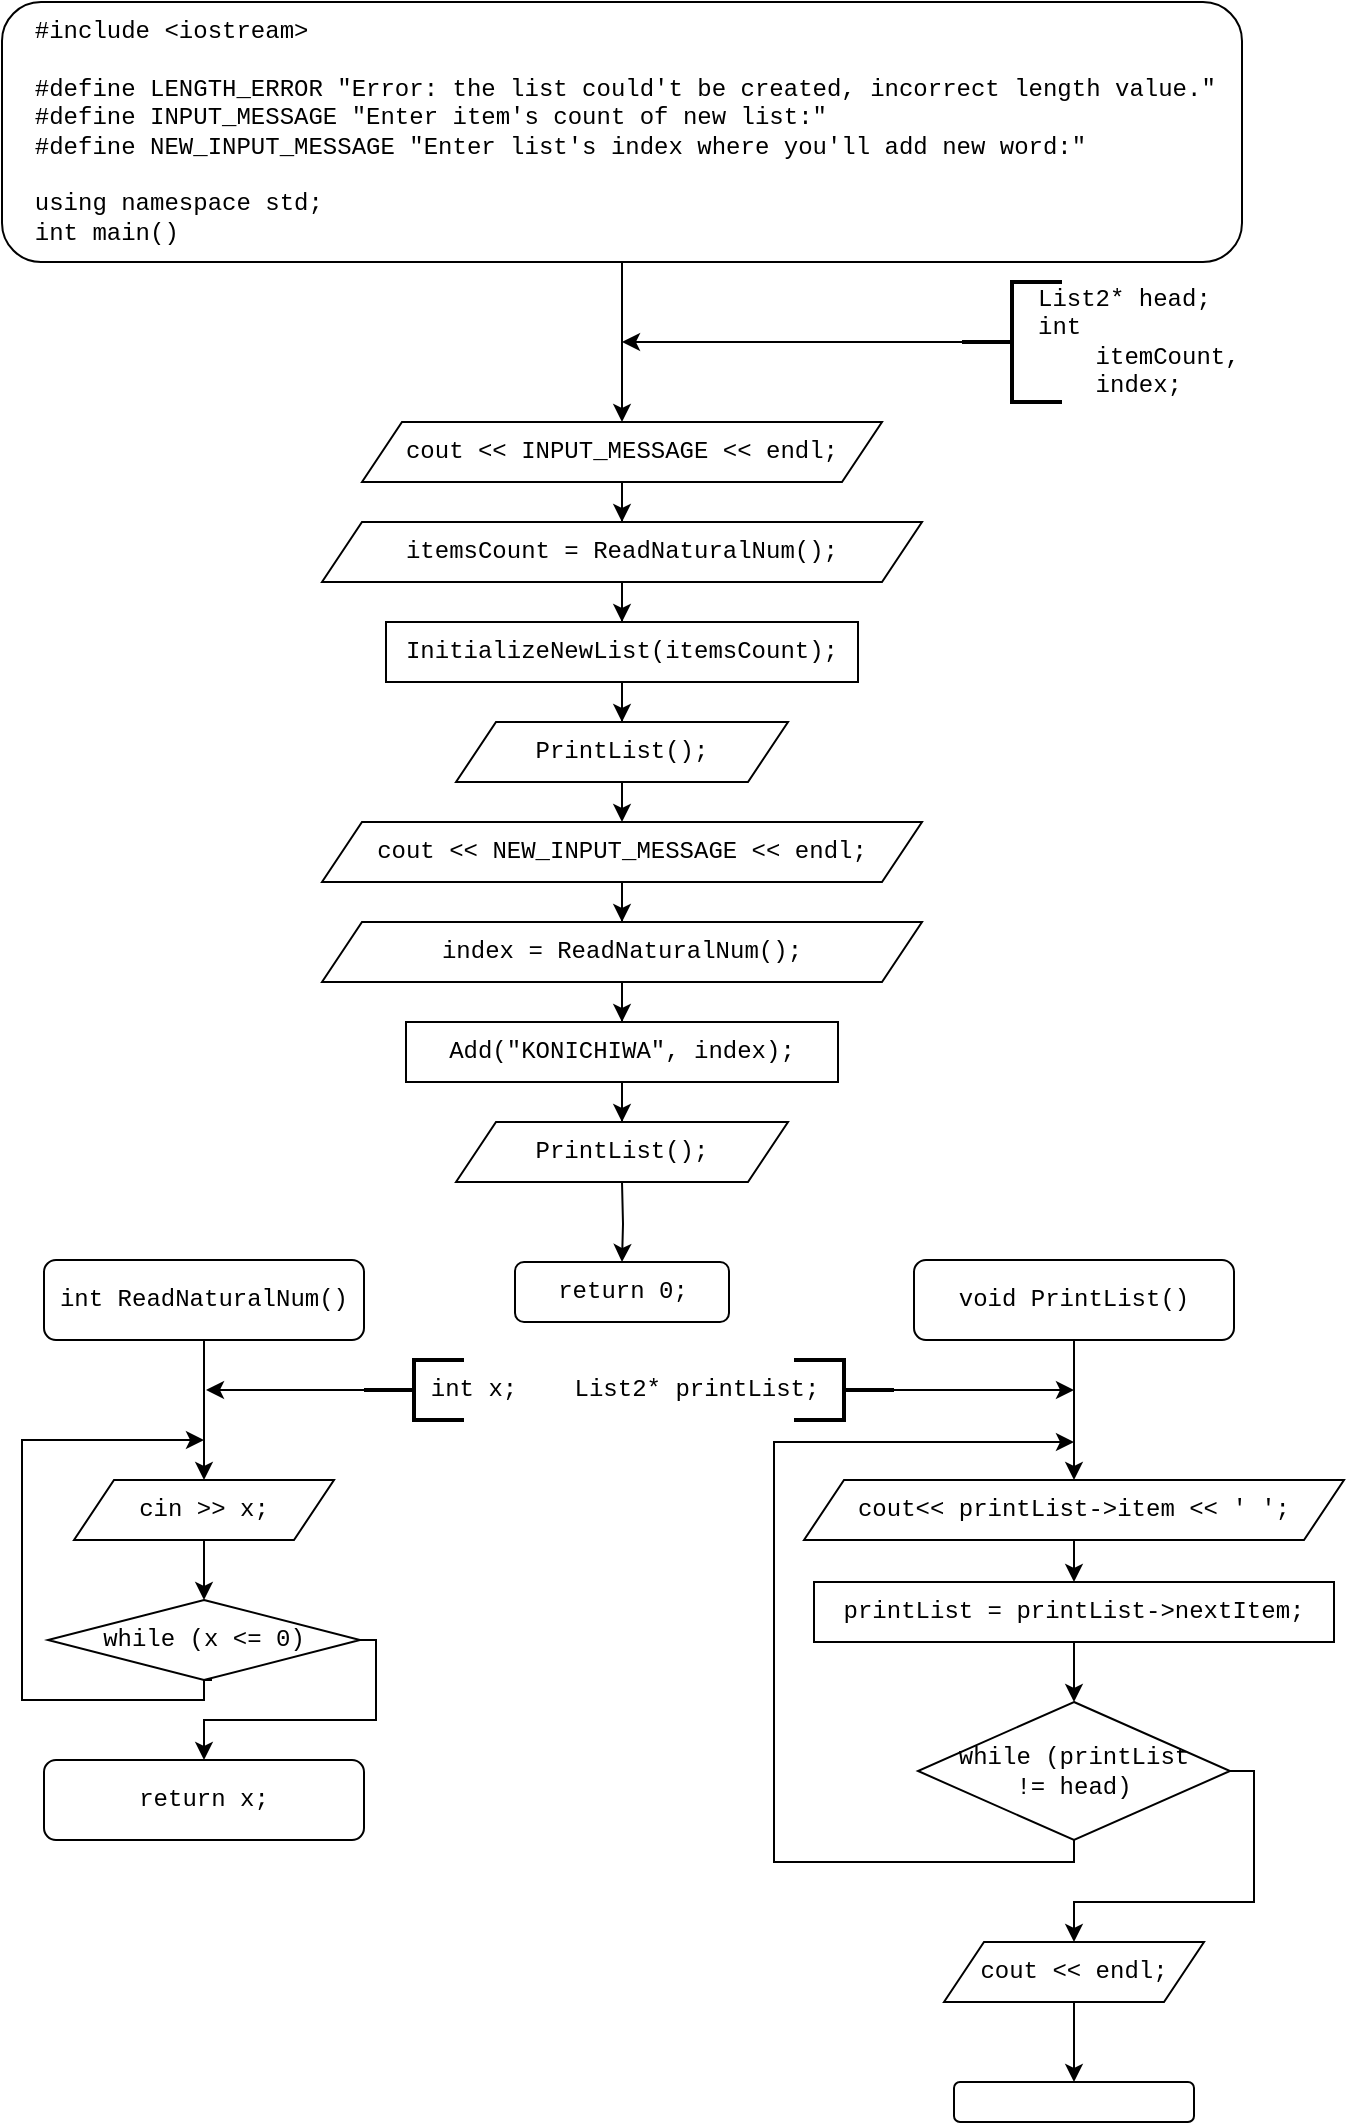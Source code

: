 <mxfile version="14.1.8" type="device"><diagram id="QZJMC3K8kHNSOM6rKs1H" name="Страница 1"><mxGraphModel dx="1086" dy="816" grid="1" gridSize="10" guides="1" tooltips="1" connect="1" arrows="1" fold="1" page="1" pageScale="1" pageWidth="827" pageHeight="1169" math="0" shadow="0"><root><mxCell id="0"/><mxCell id="1" parent="0"/><mxCell id="QyU6HVvW8wPpX8UchW4U-1" style="edgeStyle=orthogonalEdgeStyle;rounded=0;orthogonalLoop=1;jettySize=auto;html=1;entryX=0.5;entryY=0;entryDx=0;entryDy=0;fontFamily=Courier New;" edge="1" parent="1" source="QyU6HVvW8wPpX8UchW4U-2" target="QyU6HVvW8wPpX8UchW4U-4"><mxGeometry relative="1" as="geometry"/></mxCell><mxCell id="QyU6HVvW8wPpX8UchW4U-2" value="&lt;div&gt;&amp;nbsp; #include &amp;lt;iostream&amp;gt;&lt;/div&gt;&lt;div&gt;&amp;nbsp;&amp;nbsp;&lt;/div&gt;&lt;div&gt;&amp;nbsp; #define LENGTH_ERROR &quot;Error: the list could't be created, incorrect length value.&quot;&lt;/div&gt;&lt;div&gt;&amp;nbsp; #define INPUT_MESSAGE &quot;Enter item's count of new list:&quot;&lt;/div&gt;&lt;div&gt;&amp;nbsp;&amp;nbsp;#define NEW_INPUT_MESSAGE &quot;Enter list's index where you'll add new word:&quot;&lt;/div&gt;&lt;div&gt;&amp;nbsp;&amp;nbsp;&lt;/div&gt;&lt;div&gt;&amp;nbsp; using namespace std;&lt;/div&gt;&lt;div&gt;&amp;nbsp; int main()&lt;/div&gt;" style="rounded=1;whiteSpace=wrap;html=1;fontFamily=Courier New;align=left;" vertex="1" parent="1"><mxGeometry x="104" y="30" width="620" height="130" as="geometry"/></mxCell><mxCell id="QyU6HVvW8wPpX8UchW4U-3" style="edgeStyle=orthogonalEdgeStyle;rounded=0;orthogonalLoop=1;jettySize=auto;html=1;entryX=0.5;entryY=0;entryDx=0;entryDy=0;fontFamily=Courier New;" edge="1" parent="1" source="QyU6HVvW8wPpX8UchW4U-4" target="QyU6HVvW8wPpX8UchW4U-6"><mxGeometry relative="1" as="geometry"/></mxCell><mxCell id="QyU6HVvW8wPpX8UchW4U-4" value="cout &amp;lt;&amp;lt; INPUT_MESSAGE &amp;lt;&amp;lt; endl;" style="shape=parallelogram;perimeter=parallelogramPerimeter;whiteSpace=wrap;html=1;fixedSize=1;fontFamily=Courier New;align=center;" vertex="1" parent="1"><mxGeometry x="284" y="240" width="260" height="30" as="geometry"/></mxCell><mxCell id="QyU6HVvW8wPpX8UchW4U-5" style="edgeStyle=orthogonalEdgeStyle;rounded=0;orthogonalLoop=1;jettySize=auto;html=1;entryX=0.5;entryY=0;entryDx=0;entryDy=0;fontFamily=Courier New;" edge="1" parent="1" source="QyU6HVvW8wPpX8UchW4U-6" target="QyU6HVvW8wPpX8UchW4U-8"><mxGeometry relative="1" as="geometry"/></mxCell><mxCell id="QyU6HVvW8wPpX8UchW4U-6" value="itemsCount = ReadNaturalNum();" style="shape=parallelogram;perimeter=parallelogramPerimeter;whiteSpace=wrap;html=1;fixedSize=1;fontFamily=Courier New;align=center;" vertex="1" parent="1"><mxGeometry x="264" y="290" width="300" height="30" as="geometry"/></mxCell><mxCell id="QyU6HVvW8wPpX8UchW4U-7" style="edgeStyle=orthogonalEdgeStyle;rounded=0;orthogonalLoop=1;jettySize=auto;html=1;entryX=0.5;entryY=0;entryDx=0;entryDy=0;fontFamily=Courier New;" edge="1" parent="1" source="QyU6HVvW8wPpX8UchW4U-8" target="QyU6HVvW8wPpX8UchW4U-10"><mxGeometry relative="1" as="geometry"/></mxCell><mxCell id="QyU6HVvW8wPpX8UchW4U-8" value="InitializeNewList(itemsCount);" style="rounded=0;whiteSpace=wrap;html=1;fontFamily=Courier New;align=center;" vertex="1" parent="1"><mxGeometry x="296" y="340" width="236" height="30" as="geometry"/></mxCell><mxCell id="QyU6HVvW8wPpX8UchW4U-9" style="edgeStyle=orthogonalEdgeStyle;rounded=0;orthogonalLoop=1;jettySize=auto;html=1;fontFamily=Courier New;" edge="1" parent="1" source="QyU6HVvW8wPpX8UchW4U-10"><mxGeometry relative="1" as="geometry"><mxPoint x="414" y="440" as="targetPoint"/></mxGeometry></mxCell><mxCell id="QyU6HVvW8wPpX8UchW4U-10" value="PrintList();" style="shape=parallelogram;perimeter=parallelogramPerimeter;whiteSpace=wrap;html=1;fixedSize=1;fontFamily=Courier New;align=center;" vertex="1" parent="1"><mxGeometry x="331" y="390" width="166" height="30" as="geometry"/></mxCell><mxCell id="QyU6HVvW8wPpX8UchW4U-18" style="edgeStyle=orthogonalEdgeStyle;rounded=0;orthogonalLoop=1;jettySize=auto;html=1;fontFamily=Courier New;" edge="1" parent="1" source="QyU6HVvW8wPpX8UchW4U-19"><mxGeometry relative="1" as="geometry"><mxPoint x="414" y="200" as="targetPoint"/></mxGeometry></mxCell><mxCell id="QyU6HVvW8wPpX8UchW4U-19" value="" style="strokeWidth=2;html=1;shape=mxgraph.flowchart.annotation_2;align=left;labelPosition=right;pointerEvents=1;fontFamily=Courier New;" vertex="1" parent="1"><mxGeometry x="584" y="170" width="50" height="60" as="geometry"/></mxCell><mxCell id="QyU6HVvW8wPpX8UchW4U-20" style="edgeStyle=orthogonalEdgeStyle;rounded=0;orthogonalLoop=1;jettySize=auto;html=1;fontFamily=Courier New;" edge="1" parent="1" source="QyU6HVvW8wPpX8UchW4U-21" target="QyU6HVvW8wPpX8UchW4U-23"><mxGeometry relative="1" as="geometry"/></mxCell><mxCell id="QyU6HVvW8wPpX8UchW4U-21" value="Add(&quot;KONICHIWA&quot;, index);" style="rounded=0;whiteSpace=wrap;html=1;fontFamily=Courier New;align=center;" vertex="1" parent="1"><mxGeometry x="306" y="540" width="216" height="30" as="geometry"/></mxCell><mxCell id="QyU6HVvW8wPpX8UchW4U-23" value="PrintList();" style="shape=parallelogram;perimeter=parallelogramPerimeter;whiteSpace=wrap;html=1;fixedSize=1;fontFamily=Courier New;align=center;" vertex="1" parent="1"><mxGeometry x="331" y="590" width="166" height="30" as="geometry"/></mxCell><mxCell id="QyU6HVvW8wPpX8UchW4U-24" style="edgeStyle=orthogonalEdgeStyle;rounded=0;orthogonalLoop=1;jettySize=auto;html=1;entryX=0.5;entryY=0;entryDx=0;entryDy=0;fontFamily=Courier New;" edge="1" parent="1" target="QyU6HVvW8wPpX8UchW4U-26"><mxGeometry relative="1" as="geometry"><mxPoint x="414" y="620" as="sourcePoint"/></mxGeometry></mxCell><mxCell id="QyU6HVvW8wPpX8UchW4U-26" value="return 0;" style="rounded=1;whiteSpace=wrap;html=1;fontFamily=Courier New;align=center;" vertex="1" parent="1"><mxGeometry x="360.5" y="660" width="107" height="30" as="geometry"/></mxCell><mxCell id="QyU6HVvW8wPpX8UchW4U-27" style="edgeStyle=orthogonalEdgeStyle;rounded=0;orthogonalLoop=1;jettySize=auto;html=1;entryX=0.5;entryY=0;entryDx=0;entryDy=0;fontFamily=Courier New;" edge="1" parent="1" source="QyU6HVvW8wPpX8UchW4U-28" target="QyU6HVvW8wPpX8UchW4U-29"><mxGeometry relative="1" as="geometry"/></mxCell><mxCell id="QyU6HVvW8wPpX8UchW4U-28" value="cout &amp;lt;&amp;lt; NEW_INPUT_MESSAGE &amp;lt;&amp;lt; endl;" style="shape=parallelogram;perimeter=parallelogramPerimeter;whiteSpace=wrap;html=1;fixedSize=1;fontFamily=Courier New;align=center;" vertex="1" parent="1"><mxGeometry x="264" y="440" width="300" height="30" as="geometry"/></mxCell><mxCell id="QyU6HVvW8wPpX8UchW4U-30" style="edgeStyle=orthogonalEdgeStyle;rounded=0;orthogonalLoop=1;jettySize=auto;html=1;entryX=0.5;entryY=0;entryDx=0;entryDy=0;" edge="1" parent="1" source="QyU6HVvW8wPpX8UchW4U-29" target="QyU6HVvW8wPpX8UchW4U-21"><mxGeometry relative="1" as="geometry"/></mxCell><mxCell id="QyU6HVvW8wPpX8UchW4U-29" value="index = ReadNaturalNum();" style="shape=parallelogram;perimeter=parallelogramPerimeter;whiteSpace=wrap;html=1;fixedSize=1;fontFamily=Courier New;align=center;" vertex="1" parent="1"><mxGeometry x="264" y="490" width="300" height="30" as="geometry"/></mxCell><mxCell id="QyU6HVvW8wPpX8UchW4U-31" value="List2* head;&lt;br&gt;int&lt;br&gt;&amp;nbsp; &amp;nbsp; itemCount,&lt;br&gt;&amp;nbsp; &amp;nbsp; index;" style="text;html=1;strokeColor=none;fillColor=none;align=left;verticalAlign=middle;whiteSpace=wrap;rounded=0;fontFamily=Courier New;" vertex="1" parent="1"><mxGeometry x="620" y="170" width="136" height="60" as="geometry"/></mxCell><mxCell id="QyU6HVvW8wPpX8UchW4U-32" style="edgeStyle=orthogonalEdgeStyle;rounded=0;orthogonalLoop=1;jettySize=auto;html=1;fontFamily=Courier New;entryX=0.5;entryY=0;entryDx=0;entryDy=0;" edge="1" parent="1" source="QyU6HVvW8wPpX8UchW4U-33" target="QyU6HVvW8wPpX8UchW4U-38"><mxGeometry relative="1" as="geometry"><mxPoint x="205" y="769" as="targetPoint"/></mxGeometry></mxCell><mxCell id="QyU6HVvW8wPpX8UchW4U-33" value="int ReadNaturalNum()" style="rounded=1;whiteSpace=wrap;html=1;fontFamily=Courier New;" vertex="1" parent="1"><mxGeometry x="125" y="659" width="160" height="40" as="geometry"/></mxCell><mxCell id="QyU6HVvW8wPpX8UchW4U-34" style="edgeStyle=orthogonalEdgeStyle;rounded=0;orthogonalLoop=1;jettySize=auto;html=1;fontFamily=Courier New;exitX=0;exitY=0.5;exitDx=0;exitDy=0;exitPerimeter=0;" edge="1" parent="1" source="QyU6HVvW8wPpX8UchW4U-35"><mxGeometry relative="1" as="geometry"><mxPoint x="206" y="724" as="targetPoint"/><mxPoint x="280" y="724" as="sourcePoint"/></mxGeometry></mxCell><mxCell id="QyU6HVvW8wPpX8UchW4U-35" value="" style="strokeWidth=2;html=1;shape=mxgraph.flowchart.annotation_2;align=left;labelPosition=right;pointerEvents=1;fontFamily=Courier New;" vertex="1" parent="1"><mxGeometry x="285" y="709" width="50" height="30" as="geometry"/></mxCell><mxCell id="QyU6HVvW8wPpX8UchW4U-36" value="int x;" style="text;html=1;strokeColor=none;fillColor=none;align=center;verticalAlign=middle;whiteSpace=wrap;rounded=0;fontFamily=Courier New;" vertex="1" parent="1"><mxGeometry x="309.5" y="714" width="60" height="20" as="geometry"/></mxCell><mxCell id="QyU6HVvW8wPpX8UchW4U-37" style="edgeStyle=orthogonalEdgeStyle;rounded=0;orthogonalLoop=1;jettySize=auto;html=1;entryX=0.5;entryY=0;entryDx=0;entryDy=0;fontFamily=Courier New;" edge="1" parent="1" source="QyU6HVvW8wPpX8UchW4U-38" target="QyU6HVvW8wPpX8UchW4U-41"><mxGeometry relative="1" as="geometry"/></mxCell><mxCell id="QyU6HVvW8wPpX8UchW4U-38" value="cin &amp;gt;&amp;gt; x;" style="shape=parallelogram;perimeter=parallelogramPerimeter;whiteSpace=wrap;html=1;fixedSize=1;fontFamily=Courier New;" vertex="1" parent="1"><mxGeometry x="140" y="769" width="130" height="30" as="geometry"/></mxCell><mxCell id="QyU6HVvW8wPpX8UchW4U-39" style="edgeStyle=orthogonalEdgeStyle;rounded=0;orthogonalLoop=1;jettySize=auto;html=1;fontFamily=Courier New;" edge="1" parent="1"><mxGeometry relative="1" as="geometry"><mxPoint x="205" y="749" as="targetPoint"/><mxPoint x="209" y="869" as="sourcePoint"/><Array as="points"><mxPoint x="205" y="869"/><mxPoint x="205" y="879"/><mxPoint x="114" y="879"/><mxPoint x="114" y="749"/></Array></mxGeometry></mxCell><mxCell id="QyU6HVvW8wPpX8UchW4U-40" style="edgeStyle=orthogonalEdgeStyle;rounded=0;orthogonalLoop=1;jettySize=auto;html=1;fontFamily=Courier New;" edge="1" parent="1" source="QyU6HVvW8wPpX8UchW4U-41"><mxGeometry relative="1" as="geometry"><mxPoint x="205" y="909" as="targetPoint"/><Array as="points"><mxPoint x="291" y="849"/><mxPoint x="291" y="889"/><mxPoint x="205" y="889"/></Array></mxGeometry></mxCell><mxCell id="QyU6HVvW8wPpX8UchW4U-41" value="while (x &amp;lt;= 0)" style="rhombus;whiteSpace=wrap;html=1;fontFamily=Courier New;" vertex="1" parent="1"><mxGeometry x="127" y="829" width="156" height="40" as="geometry"/></mxCell><mxCell id="QyU6HVvW8wPpX8UchW4U-42" value="return x;" style="rounded=1;whiteSpace=wrap;html=1;fontFamily=Courier New;" vertex="1" parent="1"><mxGeometry x="125" y="909" width="160" height="40" as="geometry"/></mxCell><mxCell id="QyU6HVvW8wPpX8UchW4U-44" style="edgeStyle=orthogonalEdgeStyle;rounded=0;orthogonalLoop=1;jettySize=auto;html=1;fontFamily=Courier New;entryX=0.5;entryY=0;entryDx=0;entryDy=0;" edge="1" parent="1" source="QyU6HVvW8wPpX8UchW4U-43" target="QyU6HVvW8wPpX8UchW4U-48"><mxGeometry relative="1" as="geometry"><mxPoint x="640" y="760" as="targetPoint"/></mxGeometry></mxCell><mxCell id="QyU6HVvW8wPpX8UchW4U-43" value="void PrintList()" style="rounded=1;whiteSpace=wrap;html=1;fontFamily=Courier New;" vertex="1" parent="1"><mxGeometry x="560" y="659" width="160" height="40" as="geometry"/></mxCell><mxCell id="QyU6HVvW8wPpX8UchW4U-46" style="edgeStyle=orthogonalEdgeStyle;rounded=0;orthogonalLoop=1;jettySize=auto;html=1;fontFamily=Courier New;" edge="1" parent="1" source="QyU6HVvW8wPpX8UchW4U-45"><mxGeometry relative="1" as="geometry"><mxPoint x="640" y="724" as="targetPoint"/></mxGeometry></mxCell><mxCell id="QyU6HVvW8wPpX8UchW4U-45" value="" style="strokeWidth=2;html=1;shape=mxgraph.flowchart.annotation_2;align=left;labelPosition=right;pointerEvents=1;fontFamily=Courier New;rotation=-180;" vertex="1" parent="1"><mxGeometry x="500" y="709" width="50" height="30" as="geometry"/></mxCell><mxCell id="QyU6HVvW8wPpX8UchW4U-47" value="List2* printList;" style="text;html=1;strokeColor=none;fillColor=none;align=center;verticalAlign=middle;whiteSpace=wrap;rounded=0;fontFamily=Courier New;" vertex="1" parent="1"><mxGeometry x="369.5" y="714" width="162.5" height="20" as="geometry"/></mxCell><mxCell id="QyU6HVvW8wPpX8UchW4U-50" style="edgeStyle=orthogonalEdgeStyle;rounded=0;orthogonalLoop=1;jettySize=auto;html=1;entryX=0.5;entryY=0;entryDx=0;entryDy=0;fontFamily=Courier New;" edge="1" parent="1" source="QyU6HVvW8wPpX8UchW4U-48" target="QyU6HVvW8wPpX8UchW4U-49"><mxGeometry relative="1" as="geometry"/></mxCell><mxCell id="QyU6HVvW8wPpX8UchW4U-48" value="cout&amp;lt;&amp;lt; printList-&amp;gt;item &amp;lt;&amp;lt; ' ';" style="shape=parallelogram;perimeter=parallelogramPerimeter;whiteSpace=wrap;html=1;fixedSize=1;fontFamily=Courier New;" vertex="1" parent="1"><mxGeometry x="505" y="769" width="270" height="30" as="geometry"/></mxCell><mxCell id="QyU6HVvW8wPpX8UchW4U-52" style="edgeStyle=orthogonalEdgeStyle;rounded=0;orthogonalLoop=1;jettySize=auto;html=1;fontFamily=Courier New;" edge="1" parent="1" source="QyU6HVvW8wPpX8UchW4U-49" target="QyU6HVvW8wPpX8UchW4U-51"><mxGeometry relative="1" as="geometry"/></mxCell><mxCell id="QyU6HVvW8wPpX8UchW4U-49" value="printList = printList-&amp;gt;nextItem;" style="rounded=0;whiteSpace=wrap;html=1;fontFamily=Courier New;align=center;" vertex="1" parent="1"><mxGeometry x="510" y="820" width="260" height="30" as="geometry"/></mxCell><mxCell id="QyU6HVvW8wPpX8UchW4U-53" style="edgeStyle=orthogonalEdgeStyle;rounded=0;orthogonalLoop=1;jettySize=auto;html=1;fontFamily=Courier New;" edge="1" parent="1" source="QyU6HVvW8wPpX8UchW4U-51"><mxGeometry relative="1" as="geometry"><mxPoint x="640" y="750" as="targetPoint"/><Array as="points"><mxPoint x="640" y="960"/><mxPoint x="490" y="960"/><mxPoint x="490" y="750"/></Array></mxGeometry></mxCell><mxCell id="QyU6HVvW8wPpX8UchW4U-54" style="edgeStyle=orthogonalEdgeStyle;rounded=0;orthogonalLoop=1;jettySize=auto;html=1;fontFamily=Courier New;" edge="1" parent="1" source="QyU6HVvW8wPpX8UchW4U-51"><mxGeometry relative="1" as="geometry"><mxPoint x="640" y="1000" as="targetPoint"/><Array as="points"><mxPoint x="730" y="915"/><mxPoint x="730" y="980"/><mxPoint x="640" y="980"/></Array></mxGeometry></mxCell><mxCell id="QyU6HVvW8wPpX8UchW4U-51" value="while (printList&lt;br&gt;!= head)" style="rhombus;whiteSpace=wrap;html=1;fontFamily=Courier New;" vertex="1" parent="1"><mxGeometry x="562" y="880" width="156" height="69" as="geometry"/></mxCell><mxCell id="QyU6HVvW8wPpX8UchW4U-57" style="edgeStyle=orthogonalEdgeStyle;rounded=0;orthogonalLoop=1;jettySize=auto;html=1;entryX=0.5;entryY=0;entryDx=0;entryDy=0;fontFamily=Courier New;" edge="1" parent="1" source="QyU6HVvW8wPpX8UchW4U-55" target="QyU6HVvW8wPpX8UchW4U-56"><mxGeometry relative="1" as="geometry"/></mxCell><mxCell id="QyU6HVvW8wPpX8UchW4U-55" value="cout &amp;lt;&amp;lt; endl;" style="shape=parallelogram;perimeter=parallelogramPerimeter;whiteSpace=wrap;html=1;fixedSize=1;fontFamily=Courier New;" vertex="1" parent="1"><mxGeometry x="575" y="1000" width="130" height="30" as="geometry"/></mxCell><mxCell id="QyU6HVvW8wPpX8UchW4U-56" value="" style="rounded=1;whiteSpace=wrap;html=1;fontFamily=Courier New;align=left;" vertex="1" parent="1"><mxGeometry x="580" y="1070" width="120" height="20" as="geometry"/></mxCell></root></mxGraphModel></diagram></mxfile>